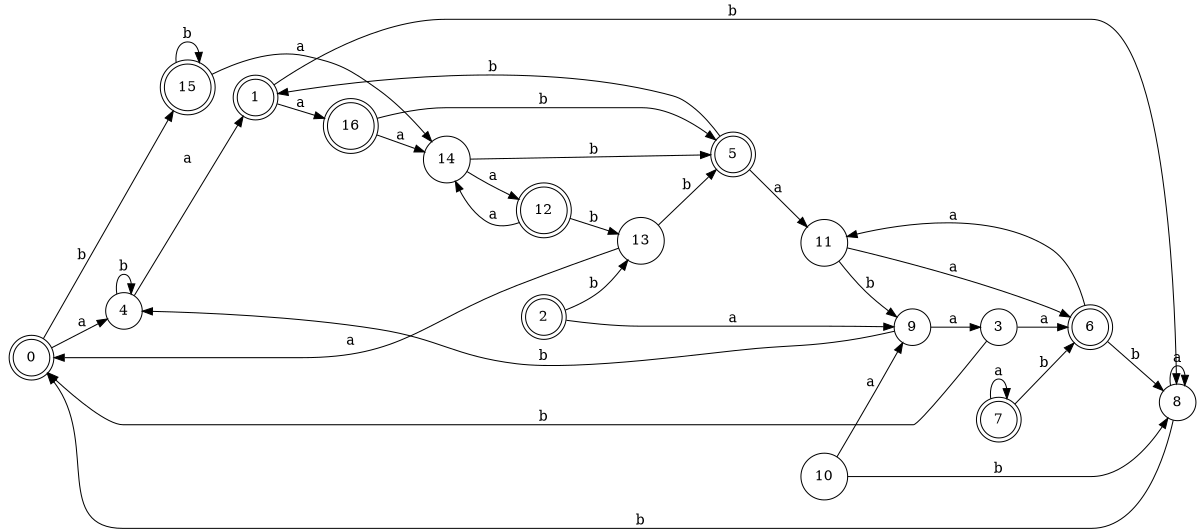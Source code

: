 digraph n14_9 {
__start0 [label="" shape="none"];

rankdir=LR;
size="8,5";

s0 [style="rounded,filled", color="black", fillcolor="white" shape="doublecircle", label="0"];
s1 [style="rounded,filled", color="black", fillcolor="white" shape="doublecircle", label="1"];
s2 [style="rounded,filled", color="black", fillcolor="white" shape="doublecircle", label="2"];
s3 [style="filled", color="black", fillcolor="white" shape="circle", label="3"];
s4 [style="filled", color="black", fillcolor="white" shape="circle", label="4"];
s5 [style="rounded,filled", color="black", fillcolor="white" shape="doublecircle", label="5"];
s6 [style="rounded,filled", color="black", fillcolor="white" shape="doublecircle", label="6"];
s7 [style="rounded,filled", color="black", fillcolor="white" shape="doublecircle", label="7"];
s8 [style="filled", color="black", fillcolor="white" shape="circle", label="8"];
s9 [style="filled", color="black", fillcolor="white" shape="circle", label="9"];
s10 [style="filled", color="black", fillcolor="white" shape="circle", label="10"];
s11 [style="filled", color="black", fillcolor="white" shape="circle", label="11"];
s12 [style="rounded,filled", color="black", fillcolor="white" shape="doublecircle", label="12"];
s13 [style="filled", color="black", fillcolor="white" shape="circle", label="13"];
s14 [style="filled", color="black", fillcolor="white" shape="circle", label="14"];
s15 [style="rounded,filled", color="black", fillcolor="white" shape="doublecircle", label="15"];
s16 [style="rounded,filled", color="black", fillcolor="white" shape="doublecircle", label="16"];
s0 -> s4 [label="a"];
s0 -> s15 [label="b"];
s1 -> s16 [label="a"];
s1 -> s8 [label="b"];
s2 -> s9 [label="a"];
s2 -> s13 [label="b"];
s3 -> s6 [label="a"];
s3 -> s0 [label="b"];
s4 -> s1 [label="a"];
s4 -> s4 [label="b"];
s5 -> s11 [label="a"];
s5 -> s1 [label="b"];
s6 -> s11 [label="a"];
s6 -> s8 [label="b"];
s7 -> s7 [label="a"];
s7 -> s6 [label="b"];
s8 -> s8 [label="a"];
s8 -> s0 [label="b"];
s9 -> s3 [label="a"];
s9 -> s4 [label="b"];
s10 -> s9 [label="a"];
s10 -> s8 [label="b"];
s11 -> s6 [label="a"];
s11 -> s9 [label="b"];
s12 -> s14 [label="a"];
s12 -> s13 [label="b"];
s13 -> s0 [label="a"];
s13 -> s5 [label="b"];
s14 -> s12 [label="a"];
s14 -> s5 [label="b"];
s15 -> s14 [label="a"];
s15 -> s15 [label="b"];
s16 -> s14 [label="a"];
s16 -> s5 [label="b"];

}